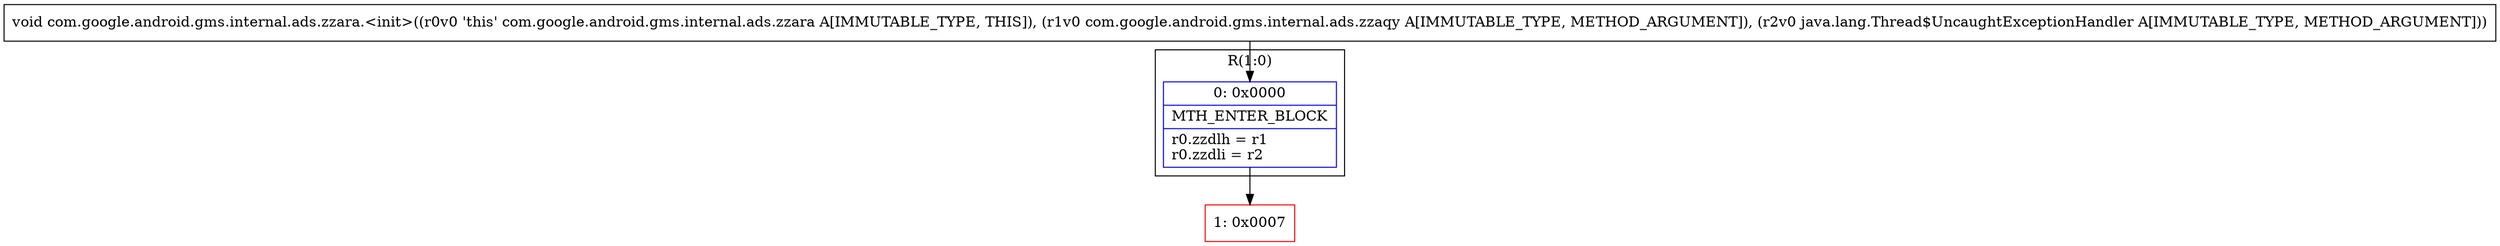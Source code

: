 digraph "CFG forcom.google.android.gms.internal.ads.zzara.\<init\>(Lcom\/google\/android\/gms\/internal\/ads\/zzaqy;Ljava\/lang\/Thread$UncaughtExceptionHandler;)V" {
subgraph cluster_Region_1723350445 {
label = "R(1:0)";
node [shape=record,color=blue];
Node_0 [shape=record,label="{0\:\ 0x0000|MTH_ENTER_BLOCK\l|r0.zzdlh = r1\lr0.zzdli = r2\l}"];
}
Node_1 [shape=record,color=red,label="{1\:\ 0x0007}"];
MethodNode[shape=record,label="{void com.google.android.gms.internal.ads.zzara.\<init\>((r0v0 'this' com.google.android.gms.internal.ads.zzara A[IMMUTABLE_TYPE, THIS]), (r1v0 com.google.android.gms.internal.ads.zzaqy A[IMMUTABLE_TYPE, METHOD_ARGUMENT]), (r2v0 java.lang.Thread$UncaughtExceptionHandler A[IMMUTABLE_TYPE, METHOD_ARGUMENT])) }"];
MethodNode -> Node_0;
Node_0 -> Node_1;
}

